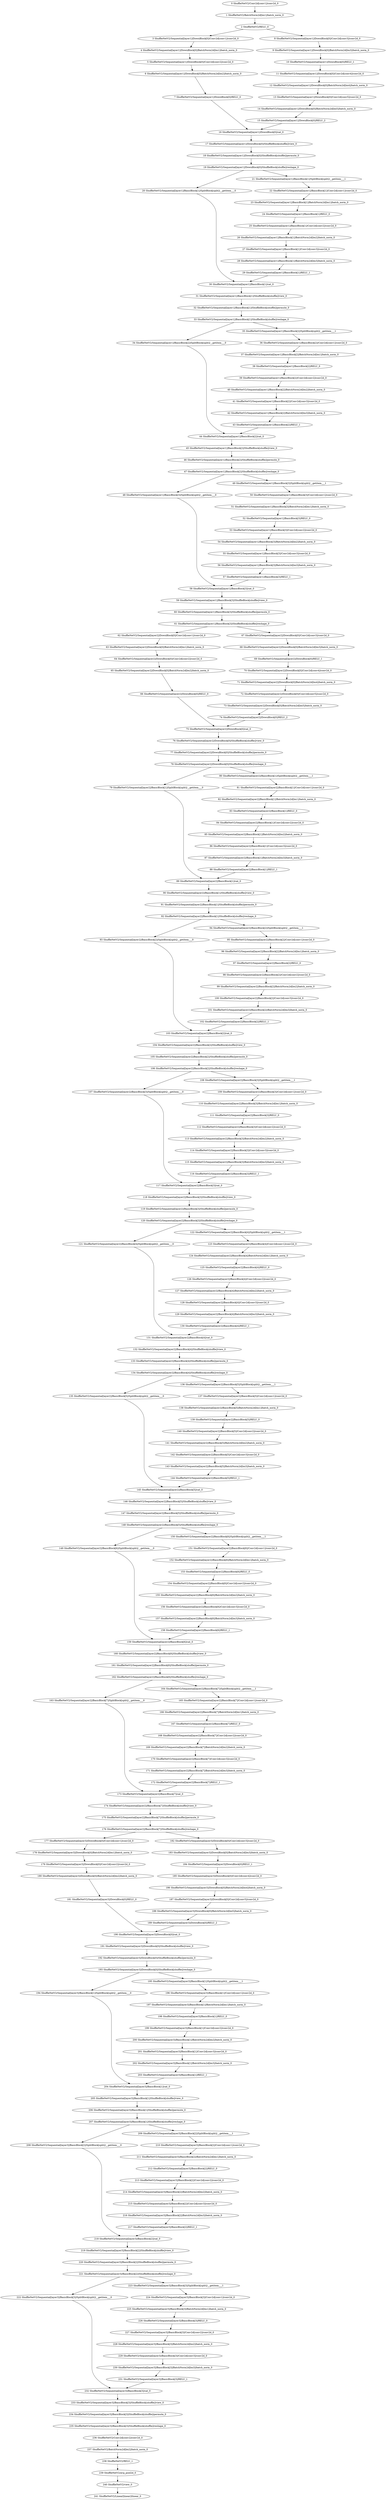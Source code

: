 strict digraph  {
"0 ShuffleNetV2/Conv2d[conv1]/conv2d_0" [id=0, type=conv2d];
"1 ShuffleNetV2/BatchNorm2d[bn1]/batch_norm_0" [id=1, type=batch_norm];
"2 ShuffleNetV2/RELU_0" [id=2, type=RELU];
"3 ShuffleNetV2/Sequential[layer1]/DownBlock[0]/Conv2d[conv1]/conv2d_0" [id=3, type=conv2d];
"4 ShuffleNetV2/Sequential[layer1]/DownBlock[0]/BatchNorm2d[bn1]/batch_norm_0" [id=4, type=batch_norm];
"5 ShuffleNetV2/Sequential[layer1]/DownBlock[0]/Conv2d[conv2]/conv2d_0" [id=5, type=conv2d];
"6 ShuffleNetV2/Sequential[layer1]/DownBlock[0]/BatchNorm2d[bn2]/batch_norm_0" [id=6, type=batch_norm];
"7 ShuffleNetV2/Sequential[layer1]/DownBlock[0]/RELU_0" [id=7, type=RELU];
"8 ShuffleNetV2/Sequential[layer1]/DownBlock[0]/Conv2d[conv3]/conv2d_0" [id=8, type=conv2d];
"9 ShuffleNetV2/Sequential[layer1]/DownBlock[0]/BatchNorm2d[bn3]/batch_norm_0" [id=9, type=batch_norm];
"10 ShuffleNetV2/Sequential[layer1]/DownBlock[0]/RELU_1" [id=10, type=RELU];
"11 ShuffleNetV2/Sequential[layer1]/DownBlock[0]/Conv2d[conv4]/conv2d_0" [id=11, type=conv2d];
"12 ShuffleNetV2/Sequential[layer1]/DownBlock[0]/BatchNorm2d[bn4]/batch_norm_0" [id=12, type=batch_norm];
"13 ShuffleNetV2/Sequential[layer1]/DownBlock[0]/Conv2d[conv5]/conv2d_0" [id=13, type=conv2d];
"14 ShuffleNetV2/Sequential[layer1]/DownBlock[0]/BatchNorm2d[bn5]/batch_norm_0" [id=14, type=batch_norm];
"15 ShuffleNetV2/Sequential[layer1]/DownBlock[0]/RELU_2" [id=15, type=RELU];
"16 ShuffleNetV2/Sequential[layer1]/DownBlock[0]/cat_0" [id=16, type=cat];
"17 ShuffleNetV2/Sequential[layer1]/DownBlock[0]/ShuffleBlock[shuffle]/view_0" [id=17, type=view];
"18 ShuffleNetV2/Sequential[layer1]/DownBlock[0]/ShuffleBlock[shuffle]/permute_0" [id=18, type=permute];
"19 ShuffleNetV2/Sequential[layer1]/DownBlock[0]/ShuffleBlock[shuffle]/reshape_0" [id=19, type=reshape];
"20 ShuffleNetV2/Sequential[layer1]/BasicBlock[1]/SplitBlock[split]/__getitem___0" [id=20, type=__getitem__];
"21 ShuffleNetV2/Sequential[layer1]/BasicBlock[1]/SplitBlock[split]/__getitem___1" [id=21, type=__getitem__];
"22 ShuffleNetV2/Sequential[layer1]/BasicBlock[1]/Conv2d[conv1]/conv2d_0" [id=22, type=conv2d];
"23 ShuffleNetV2/Sequential[layer1]/BasicBlock[1]/BatchNorm2d[bn1]/batch_norm_0" [id=23, type=batch_norm];
"24 ShuffleNetV2/Sequential[layer1]/BasicBlock[1]/RELU_0" [id=24, type=RELU];
"25 ShuffleNetV2/Sequential[layer1]/BasicBlock[1]/Conv2d[conv2]/conv2d_0" [id=25, type=conv2d];
"26 ShuffleNetV2/Sequential[layer1]/BasicBlock[1]/BatchNorm2d[bn2]/batch_norm_0" [id=26, type=batch_norm];
"27 ShuffleNetV2/Sequential[layer1]/BasicBlock[1]/Conv2d[conv3]/conv2d_0" [id=27, type=conv2d];
"28 ShuffleNetV2/Sequential[layer1]/BasicBlock[1]/BatchNorm2d[bn3]/batch_norm_0" [id=28, type=batch_norm];
"29 ShuffleNetV2/Sequential[layer1]/BasicBlock[1]/RELU_1" [id=29, type=RELU];
"30 ShuffleNetV2/Sequential[layer1]/BasicBlock[1]/cat_0" [id=30, type=cat];
"31 ShuffleNetV2/Sequential[layer1]/BasicBlock[1]/ShuffleBlock[shuffle]/view_0" [id=31, type=view];
"32 ShuffleNetV2/Sequential[layer1]/BasicBlock[1]/ShuffleBlock[shuffle]/permute_0" [id=32, type=permute];
"33 ShuffleNetV2/Sequential[layer1]/BasicBlock[1]/ShuffleBlock[shuffle]/reshape_0" [id=33, type=reshape];
"34 ShuffleNetV2/Sequential[layer1]/BasicBlock[2]/SplitBlock[split]/__getitem___0" [id=34, type=__getitem__];
"35 ShuffleNetV2/Sequential[layer1]/BasicBlock[2]/SplitBlock[split]/__getitem___1" [id=35, type=__getitem__];
"36 ShuffleNetV2/Sequential[layer1]/BasicBlock[2]/Conv2d[conv1]/conv2d_0" [id=36, type=conv2d];
"37 ShuffleNetV2/Sequential[layer1]/BasicBlock[2]/BatchNorm2d[bn1]/batch_norm_0" [id=37, type=batch_norm];
"38 ShuffleNetV2/Sequential[layer1]/BasicBlock[2]/RELU_0" [id=38, type=RELU];
"39 ShuffleNetV2/Sequential[layer1]/BasicBlock[2]/Conv2d[conv2]/conv2d_0" [id=39, type=conv2d];
"40 ShuffleNetV2/Sequential[layer1]/BasicBlock[2]/BatchNorm2d[bn2]/batch_norm_0" [id=40, type=batch_norm];
"41 ShuffleNetV2/Sequential[layer1]/BasicBlock[2]/Conv2d[conv3]/conv2d_0" [id=41, type=conv2d];
"42 ShuffleNetV2/Sequential[layer1]/BasicBlock[2]/BatchNorm2d[bn3]/batch_norm_0" [id=42, type=batch_norm];
"43 ShuffleNetV2/Sequential[layer1]/BasicBlock[2]/RELU_1" [id=43, type=RELU];
"44 ShuffleNetV2/Sequential[layer1]/BasicBlock[2]/cat_0" [id=44, type=cat];
"45 ShuffleNetV2/Sequential[layer1]/BasicBlock[2]/ShuffleBlock[shuffle]/view_0" [id=45, type=view];
"46 ShuffleNetV2/Sequential[layer1]/BasicBlock[2]/ShuffleBlock[shuffle]/permute_0" [id=46, type=permute];
"47 ShuffleNetV2/Sequential[layer1]/BasicBlock[2]/ShuffleBlock[shuffle]/reshape_0" [id=47, type=reshape];
"48 ShuffleNetV2/Sequential[layer1]/BasicBlock[3]/SplitBlock[split]/__getitem___0" [id=48, type=__getitem__];
"49 ShuffleNetV2/Sequential[layer1]/BasicBlock[3]/SplitBlock[split]/__getitem___1" [id=49, type=__getitem__];
"50 ShuffleNetV2/Sequential[layer1]/BasicBlock[3]/Conv2d[conv1]/conv2d_0" [id=50, type=conv2d];
"51 ShuffleNetV2/Sequential[layer1]/BasicBlock[3]/BatchNorm2d[bn1]/batch_norm_0" [id=51, type=batch_norm];
"52 ShuffleNetV2/Sequential[layer1]/BasicBlock[3]/RELU_0" [id=52, type=RELU];
"53 ShuffleNetV2/Sequential[layer1]/BasicBlock[3]/Conv2d[conv2]/conv2d_0" [id=53, type=conv2d];
"54 ShuffleNetV2/Sequential[layer1]/BasicBlock[3]/BatchNorm2d[bn2]/batch_norm_0" [id=54, type=batch_norm];
"55 ShuffleNetV2/Sequential[layer1]/BasicBlock[3]/Conv2d[conv3]/conv2d_0" [id=55, type=conv2d];
"56 ShuffleNetV2/Sequential[layer1]/BasicBlock[3]/BatchNorm2d[bn3]/batch_norm_0" [id=56, type=batch_norm];
"57 ShuffleNetV2/Sequential[layer1]/BasicBlock[3]/RELU_1" [id=57, type=RELU];
"58 ShuffleNetV2/Sequential[layer1]/BasicBlock[3]/cat_0" [id=58, type=cat];
"59 ShuffleNetV2/Sequential[layer1]/BasicBlock[3]/ShuffleBlock[shuffle]/view_0" [id=59, type=view];
"60 ShuffleNetV2/Sequential[layer1]/BasicBlock[3]/ShuffleBlock[shuffle]/permute_0" [id=60, type=permute];
"61 ShuffleNetV2/Sequential[layer1]/BasicBlock[3]/ShuffleBlock[shuffle]/reshape_0" [id=61, type=reshape];
"62 ShuffleNetV2/Sequential[layer2]/DownBlock[0]/Conv2d[conv1]/conv2d_0" [id=62, type=conv2d];
"63 ShuffleNetV2/Sequential[layer2]/DownBlock[0]/BatchNorm2d[bn1]/batch_norm_0" [id=63, type=batch_norm];
"64 ShuffleNetV2/Sequential[layer2]/DownBlock[0]/Conv2d[conv2]/conv2d_0" [id=64, type=conv2d];
"65 ShuffleNetV2/Sequential[layer2]/DownBlock[0]/BatchNorm2d[bn2]/batch_norm_0" [id=65, type=batch_norm];
"66 ShuffleNetV2/Sequential[layer2]/DownBlock[0]/RELU_0" [id=66, type=RELU];
"67 ShuffleNetV2/Sequential[layer2]/DownBlock[0]/Conv2d[conv3]/conv2d_0" [id=67, type=conv2d];
"68 ShuffleNetV2/Sequential[layer2]/DownBlock[0]/BatchNorm2d[bn3]/batch_norm_0" [id=68, type=batch_norm];
"69 ShuffleNetV2/Sequential[layer2]/DownBlock[0]/RELU_1" [id=69, type=RELU];
"70 ShuffleNetV2/Sequential[layer2]/DownBlock[0]/Conv2d[conv4]/conv2d_0" [id=70, type=conv2d];
"71 ShuffleNetV2/Sequential[layer2]/DownBlock[0]/BatchNorm2d[bn4]/batch_norm_0" [id=71, type=batch_norm];
"72 ShuffleNetV2/Sequential[layer2]/DownBlock[0]/Conv2d[conv5]/conv2d_0" [id=72, type=conv2d];
"73 ShuffleNetV2/Sequential[layer2]/DownBlock[0]/BatchNorm2d[bn5]/batch_norm_0" [id=73, type=batch_norm];
"74 ShuffleNetV2/Sequential[layer2]/DownBlock[0]/RELU_2" [id=74, type=RELU];
"75 ShuffleNetV2/Sequential[layer2]/DownBlock[0]/cat_0" [id=75, type=cat];
"76 ShuffleNetV2/Sequential[layer2]/DownBlock[0]/ShuffleBlock[shuffle]/view_0" [id=76, type=view];
"77 ShuffleNetV2/Sequential[layer2]/DownBlock[0]/ShuffleBlock[shuffle]/permute_0" [id=77, type=permute];
"78 ShuffleNetV2/Sequential[layer2]/DownBlock[0]/ShuffleBlock[shuffle]/reshape_0" [id=78, type=reshape];
"79 ShuffleNetV2/Sequential[layer2]/BasicBlock[1]/SplitBlock[split]/__getitem___0" [id=79, type=__getitem__];
"80 ShuffleNetV2/Sequential[layer2]/BasicBlock[1]/SplitBlock[split]/__getitem___1" [id=80, type=__getitem__];
"81 ShuffleNetV2/Sequential[layer2]/BasicBlock[1]/Conv2d[conv1]/conv2d_0" [id=81, type=conv2d];
"82 ShuffleNetV2/Sequential[layer2]/BasicBlock[1]/BatchNorm2d[bn1]/batch_norm_0" [id=82, type=batch_norm];
"83 ShuffleNetV2/Sequential[layer2]/BasicBlock[1]/RELU_0" [id=83, type=RELU];
"84 ShuffleNetV2/Sequential[layer2]/BasicBlock[1]/Conv2d[conv2]/conv2d_0" [id=84, type=conv2d];
"85 ShuffleNetV2/Sequential[layer2]/BasicBlock[1]/BatchNorm2d[bn2]/batch_norm_0" [id=85, type=batch_norm];
"86 ShuffleNetV2/Sequential[layer2]/BasicBlock[1]/Conv2d[conv3]/conv2d_0" [id=86, type=conv2d];
"87 ShuffleNetV2/Sequential[layer2]/BasicBlock[1]/BatchNorm2d[bn3]/batch_norm_0" [id=87, type=batch_norm];
"88 ShuffleNetV2/Sequential[layer2]/BasicBlock[1]/RELU_1" [id=88, type=RELU];
"89 ShuffleNetV2/Sequential[layer2]/BasicBlock[1]/cat_0" [id=89, type=cat];
"90 ShuffleNetV2/Sequential[layer2]/BasicBlock[1]/ShuffleBlock[shuffle]/view_0" [id=90, type=view];
"91 ShuffleNetV2/Sequential[layer2]/BasicBlock[1]/ShuffleBlock[shuffle]/permute_0" [id=91, type=permute];
"92 ShuffleNetV2/Sequential[layer2]/BasicBlock[1]/ShuffleBlock[shuffle]/reshape_0" [id=92, type=reshape];
"93 ShuffleNetV2/Sequential[layer2]/BasicBlock[2]/SplitBlock[split]/__getitem___0" [id=93, type=__getitem__];
"94 ShuffleNetV2/Sequential[layer2]/BasicBlock[2]/SplitBlock[split]/__getitem___1" [id=94, type=__getitem__];
"95 ShuffleNetV2/Sequential[layer2]/BasicBlock[2]/Conv2d[conv1]/conv2d_0" [id=95, type=conv2d];
"96 ShuffleNetV2/Sequential[layer2]/BasicBlock[2]/BatchNorm2d[bn1]/batch_norm_0" [id=96, type=batch_norm];
"97 ShuffleNetV2/Sequential[layer2]/BasicBlock[2]/RELU_0" [id=97, type=RELU];
"98 ShuffleNetV2/Sequential[layer2]/BasicBlock[2]/Conv2d[conv2]/conv2d_0" [id=98, type=conv2d];
"99 ShuffleNetV2/Sequential[layer2]/BasicBlock[2]/BatchNorm2d[bn2]/batch_norm_0" [id=99, type=batch_norm];
"100 ShuffleNetV2/Sequential[layer2]/BasicBlock[2]/Conv2d[conv3]/conv2d_0" [id=100, type=conv2d];
"101 ShuffleNetV2/Sequential[layer2]/BasicBlock[2]/BatchNorm2d[bn3]/batch_norm_0" [id=101, type=batch_norm];
"102 ShuffleNetV2/Sequential[layer2]/BasicBlock[2]/RELU_1" [id=102, type=RELU];
"103 ShuffleNetV2/Sequential[layer2]/BasicBlock[2]/cat_0" [id=103, type=cat];
"104 ShuffleNetV2/Sequential[layer2]/BasicBlock[2]/ShuffleBlock[shuffle]/view_0" [id=104, type=view];
"105 ShuffleNetV2/Sequential[layer2]/BasicBlock[2]/ShuffleBlock[shuffle]/permute_0" [id=105, type=permute];
"106 ShuffleNetV2/Sequential[layer2]/BasicBlock[2]/ShuffleBlock[shuffle]/reshape_0" [id=106, type=reshape];
"107 ShuffleNetV2/Sequential[layer2]/BasicBlock[3]/SplitBlock[split]/__getitem___0" [id=107, type=__getitem__];
"108 ShuffleNetV2/Sequential[layer2]/BasicBlock[3]/SplitBlock[split]/__getitem___1" [id=108, type=__getitem__];
"109 ShuffleNetV2/Sequential[layer2]/BasicBlock[3]/Conv2d[conv1]/conv2d_0" [id=109, type=conv2d];
"110 ShuffleNetV2/Sequential[layer2]/BasicBlock[3]/BatchNorm2d[bn1]/batch_norm_0" [id=110, type=batch_norm];
"111 ShuffleNetV2/Sequential[layer2]/BasicBlock[3]/RELU_0" [id=111, type=RELU];
"112 ShuffleNetV2/Sequential[layer2]/BasicBlock[3]/Conv2d[conv2]/conv2d_0" [id=112, type=conv2d];
"113 ShuffleNetV2/Sequential[layer2]/BasicBlock[3]/BatchNorm2d[bn2]/batch_norm_0" [id=113, type=batch_norm];
"114 ShuffleNetV2/Sequential[layer2]/BasicBlock[3]/Conv2d[conv3]/conv2d_0" [id=114, type=conv2d];
"115 ShuffleNetV2/Sequential[layer2]/BasicBlock[3]/BatchNorm2d[bn3]/batch_norm_0" [id=115, type=batch_norm];
"116 ShuffleNetV2/Sequential[layer2]/BasicBlock[3]/RELU_1" [id=116, type=RELU];
"117 ShuffleNetV2/Sequential[layer2]/BasicBlock[3]/cat_0" [id=117, type=cat];
"118 ShuffleNetV2/Sequential[layer2]/BasicBlock[3]/ShuffleBlock[shuffle]/view_0" [id=118, type=view];
"119 ShuffleNetV2/Sequential[layer2]/BasicBlock[3]/ShuffleBlock[shuffle]/permute_0" [id=119, type=permute];
"120 ShuffleNetV2/Sequential[layer2]/BasicBlock[3]/ShuffleBlock[shuffle]/reshape_0" [id=120, type=reshape];
"121 ShuffleNetV2/Sequential[layer2]/BasicBlock[4]/SplitBlock[split]/__getitem___0" [id=121, type=__getitem__];
"122 ShuffleNetV2/Sequential[layer2]/BasicBlock[4]/SplitBlock[split]/__getitem___1" [id=122, type=__getitem__];
"123 ShuffleNetV2/Sequential[layer2]/BasicBlock[4]/Conv2d[conv1]/conv2d_0" [id=123, type=conv2d];
"124 ShuffleNetV2/Sequential[layer2]/BasicBlock[4]/BatchNorm2d[bn1]/batch_norm_0" [id=124, type=batch_norm];
"125 ShuffleNetV2/Sequential[layer2]/BasicBlock[4]/RELU_0" [id=125, type=RELU];
"126 ShuffleNetV2/Sequential[layer2]/BasicBlock[4]/Conv2d[conv2]/conv2d_0" [id=126, type=conv2d];
"127 ShuffleNetV2/Sequential[layer2]/BasicBlock[4]/BatchNorm2d[bn2]/batch_norm_0" [id=127, type=batch_norm];
"128 ShuffleNetV2/Sequential[layer2]/BasicBlock[4]/Conv2d[conv3]/conv2d_0" [id=128, type=conv2d];
"129 ShuffleNetV2/Sequential[layer2]/BasicBlock[4]/BatchNorm2d[bn3]/batch_norm_0" [id=129, type=batch_norm];
"130 ShuffleNetV2/Sequential[layer2]/BasicBlock[4]/RELU_1" [id=130, type=RELU];
"131 ShuffleNetV2/Sequential[layer2]/BasicBlock[4]/cat_0" [id=131, type=cat];
"132 ShuffleNetV2/Sequential[layer2]/BasicBlock[4]/ShuffleBlock[shuffle]/view_0" [id=132, type=view];
"133 ShuffleNetV2/Sequential[layer2]/BasicBlock[4]/ShuffleBlock[shuffle]/permute_0" [id=133, type=permute];
"134 ShuffleNetV2/Sequential[layer2]/BasicBlock[4]/ShuffleBlock[shuffle]/reshape_0" [id=134, type=reshape];
"135 ShuffleNetV2/Sequential[layer2]/BasicBlock[5]/SplitBlock[split]/__getitem___0" [id=135, type=__getitem__];
"136 ShuffleNetV2/Sequential[layer2]/BasicBlock[5]/SplitBlock[split]/__getitem___1" [id=136, type=__getitem__];
"137 ShuffleNetV2/Sequential[layer2]/BasicBlock[5]/Conv2d[conv1]/conv2d_0" [id=137, type=conv2d];
"138 ShuffleNetV2/Sequential[layer2]/BasicBlock[5]/BatchNorm2d[bn1]/batch_norm_0" [id=138, type=batch_norm];
"139 ShuffleNetV2/Sequential[layer2]/BasicBlock[5]/RELU_0" [id=139, type=RELU];
"140 ShuffleNetV2/Sequential[layer2]/BasicBlock[5]/Conv2d[conv2]/conv2d_0" [id=140, type=conv2d];
"141 ShuffleNetV2/Sequential[layer2]/BasicBlock[5]/BatchNorm2d[bn2]/batch_norm_0" [id=141, type=batch_norm];
"142 ShuffleNetV2/Sequential[layer2]/BasicBlock[5]/Conv2d[conv3]/conv2d_0" [id=142, type=conv2d];
"143 ShuffleNetV2/Sequential[layer2]/BasicBlock[5]/BatchNorm2d[bn3]/batch_norm_0" [id=143, type=batch_norm];
"144 ShuffleNetV2/Sequential[layer2]/BasicBlock[5]/RELU_1" [id=144, type=RELU];
"145 ShuffleNetV2/Sequential[layer2]/BasicBlock[5]/cat_0" [id=145, type=cat];
"146 ShuffleNetV2/Sequential[layer2]/BasicBlock[5]/ShuffleBlock[shuffle]/view_0" [id=146, type=view];
"147 ShuffleNetV2/Sequential[layer2]/BasicBlock[5]/ShuffleBlock[shuffle]/permute_0" [id=147, type=permute];
"148 ShuffleNetV2/Sequential[layer2]/BasicBlock[5]/ShuffleBlock[shuffle]/reshape_0" [id=148, type=reshape];
"149 ShuffleNetV2/Sequential[layer2]/BasicBlock[6]/SplitBlock[split]/__getitem___0" [id=149, type=__getitem__];
"150 ShuffleNetV2/Sequential[layer2]/BasicBlock[6]/SplitBlock[split]/__getitem___1" [id=150, type=__getitem__];
"151 ShuffleNetV2/Sequential[layer2]/BasicBlock[6]/Conv2d[conv1]/conv2d_0" [id=151, type=conv2d];
"152 ShuffleNetV2/Sequential[layer2]/BasicBlock[6]/BatchNorm2d[bn1]/batch_norm_0" [id=152, type=batch_norm];
"153 ShuffleNetV2/Sequential[layer2]/BasicBlock[6]/RELU_0" [id=153, type=RELU];
"154 ShuffleNetV2/Sequential[layer2]/BasicBlock[6]/Conv2d[conv2]/conv2d_0" [id=154, type=conv2d];
"155 ShuffleNetV2/Sequential[layer2]/BasicBlock[6]/BatchNorm2d[bn2]/batch_norm_0" [id=155, type=batch_norm];
"156 ShuffleNetV2/Sequential[layer2]/BasicBlock[6]/Conv2d[conv3]/conv2d_0" [id=156, type=conv2d];
"157 ShuffleNetV2/Sequential[layer2]/BasicBlock[6]/BatchNorm2d[bn3]/batch_norm_0" [id=157, type=batch_norm];
"158 ShuffleNetV2/Sequential[layer2]/BasicBlock[6]/RELU_1" [id=158, type=RELU];
"159 ShuffleNetV2/Sequential[layer2]/BasicBlock[6]/cat_0" [id=159, type=cat];
"160 ShuffleNetV2/Sequential[layer2]/BasicBlock[6]/ShuffleBlock[shuffle]/view_0" [id=160, type=view];
"161 ShuffleNetV2/Sequential[layer2]/BasicBlock[6]/ShuffleBlock[shuffle]/permute_0" [id=161, type=permute];
"162 ShuffleNetV2/Sequential[layer2]/BasicBlock[6]/ShuffleBlock[shuffle]/reshape_0" [id=162, type=reshape];
"163 ShuffleNetV2/Sequential[layer2]/BasicBlock[7]/SplitBlock[split]/__getitem___0" [id=163, type=__getitem__];
"164 ShuffleNetV2/Sequential[layer2]/BasicBlock[7]/SplitBlock[split]/__getitem___1" [id=164, type=__getitem__];
"165 ShuffleNetV2/Sequential[layer2]/BasicBlock[7]/Conv2d[conv1]/conv2d_0" [id=165, type=conv2d];
"166 ShuffleNetV2/Sequential[layer2]/BasicBlock[7]/BatchNorm2d[bn1]/batch_norm_0" [id=166, type=batch_norm];
"167 ShuffleNetV2/Sequential[layer2]/BasicBlock[7]/RELU_0" [id=167, type=RELU];
"168 ShuffleNetV2/Sequential[layer2]/BasicBlock[7]/Conv2d[conv2]/conv2d_0" [id=168, type=conv2d];
"169 ShuffleNetV2/Sequential[layer2]/BasicBlock[7]/BatchNorm2d[bn2]/batch_norm_0" [id=169, type=batch_norm];
"170 ShuffleNetV2/Sequential[layer2]/BasicBlock[7]/Conv2d[conv3]/conv2d_0" [id=170, type=conv2d];
"171 ShuffleNetV2/Sequential[layer2]/BasicBlock[7]/BatchNorm2d[bn3]/batch_norm_0" [id=171, type=batch_norm];
"172 ShuffleNetV2/Sequential[layer2]/BasicBlock[7]/RELU_1" [id=172, type=RELU];
"173 ShuffleNetV2/Sequential[layer2]/BasicBlock[7]/cat_0" [id=173, type=cat];
"174 ShuffleNetV2/Sequential[layer2]/BasicBlock[7]/ShuffleBlock[shuffle]/view_0" [id=174, type=view];
"175 ShuffleNetV2/Sequential[layer2]/BasicBlock[7]/ShuffleBlock[shuffle]/permute_0" [id=175, type=permute];
"176 ShuffleNetV2/Sequential[layer2]/BasicBlock[7]/ShuffleBlock[shuffle]/reshape_0" [id=176, type=reshape];
"177 ShuffleNetV2/Sequential[layer3]/DownBlock[0]/Conv2d[conv1]/conv2d_0" [id=177, type=conv2d];
"178 ShuffleNetV2/Sequential[layer3]/DownBlock[0]/BatchNorm2d[bn1]/batch_norm_0" [id=178, type=batch_norm];
"179 ShuffleNetV2/Sequential[layer3]/DownBlock[0]/Conv2d[conv2]/conv2d_0" [id=179, type=conv2d];
"180 ShuffleNetV2/Sequential[layer3]/DownBlock[0]/BatchNorm2d[bn2]/batch_norm_0" [id=180, type=batch_norm];
"181 ShuffleNetV2/Sequential[layer3]/DownBlock[0]/RELU_0" [id=181, type=RELU];
"182 ShuffleNetV2/Sequential[layer3]/DownBlock[0]/Conv2d[conv3]/conv2d_0" [id=182, type=conv2d];
"183 ShuffleNetV2/Sequential[layer3]/DownBlock[0]/BatchNorm2d[bn3]/batch_norm_0" [id=183, type=batch_norm];
"184 ShuffleNetV2/Sequential[layer3]/DownBlock[0]/RELU_1" [id=184, type=RELU];
"185 ShuffleNetV2/Sequential[layer3]/DownBlock[0]/Conv2d[conv4]/conv2d_0" [id=185, type=conv2d];
"186 ShuffleNetV2/Sequential[layer3]/DownBlock[0]/BatchNorm2d[bn4]/batch_norm_0" [id=186, type=batch_norm];
"187 ShuffleNetV2/Sequential[layer3]/DownBlock[0]/Conv2d[conv5]/conv2d_0" [id=187, type=conv2d];
"188 ShuffleNetV2/Sequential[layer3]/DownBlock[0]/BatchNorm2d[bn5]/batch_norm_0" [id=188, type=batch_norm];
"189 ShuffleNetV2/Sequential[layer3]/DownBlock[0]/RELU_2" [id=189, type=RELU];
"190 ShuffleNetV2/Sequential[layer3]/DownBlock[0]/cat_0" [id=190, type=cat];
"191 ShuffleNetV2/Sequential[layer3]/DownBlock[0]/ShuffleBlock[shuffle]/view_0" [id=191, type=view];
"192 ShuffleNetV2/Sequential[layer3]/DownBlock[0]/ShuffleBlock[shuffle]/permute_0" [id=192, type=permute];
"193 ShuffleNetV2/Sequential[layer3]/DownBlock[0]/ShuffleBlock[shuffle]/reshape_0" [id=193, type=reshape];
"194 ShuffleNetV2/Sequential[layer3]/BasicBlock[1]/SplitBlock[split]/__getitem___0" [id=194, type=__getitem__];
"195 ShuffleNetV2/Sequential[layer3]/BasicBlock[1]/SplitBlock[split]/__getitem___1" [id=195, type=__getitem__];
"196 ShuffleNetV2/Sequential[layer3]/BasicBlock[1]/Conv2d[conv1]/conv2d_0" [id=196, type=conv2d];
"197 ShuffleNetV2/Sequential[layer3]/BasicBlock[1]/BatchNorm2d[bn1]/batch_norm_0" [id=197, type=batch_norm];
"198 ShuffleNetV2/Sequential[layer3]/BasicBlock[1]/RELU_0" [id=198, type=RELU];
"199 ShuffleNetV2/Sequential[layer3]/BasicBlock[1]/Conv2d[conv2]/conv2d_0" [id=199, type=conv2d];
"200 ShuffleNetV2/Sequential[layer3]/BasicBlock[1]/BatchNorm2d[bn2]/batch_norm_0" [id=200, type=batch_norm];
"201 ShuffleNetV2/Sequential[layer3]/BasicBlock[1]/Conv2d[conv3]/conv2d_0" [id=201, type=conv2d];
"202 ShuffleNetV2/Sequential[layer3]/BasicBlock[1]/BatchNorm2d[bn3]/batch_norm_0" [id=202, type=batch_norm];
"203 ShuffleNetV2/Sequential[layer3]/BasicBlock[1]/RELU_1" [id=203, type=RELU];
"204 ShuffleNetV2/Sequential[layer3]/BasicBlock[1]/cat_0" [id=204, type=cat];
"205 ShuffleNetV2/Sequential[layer3]/BasicBlock[1]/ShuffleBlock[shuffle]/view_0" [id=205, type=view];
"206 ShuffleNetV2/Sequential[layer3]/BasicBlock[1]/ShuffleBlock[shuffle]/permute_0" [id=206, type=permute];
"207 ShuffleNetV2/Sequential[layer3]/BasicBlock[1]/ShuffleBlock[shuffle]/reshape_0" [id=207, type=reshape];
"208 ShuffleNetV2/Sequential[layer3]/BasicBlock[2]/SplitBlock[split]/__getitem___0" [id=208, type=__getitem__];
"209 ShuffleNetV2/Sequential[layer3]/BasicBlock[2]/SplitBlock[split]/__getitem___1" [id=209, type=__getitem__];
"210 ShuffleNetV2/Sequential[layer3]/BasicBlock[2]/Conv2d[conv1]/conv2d_0" [id=210, type=conv2d];
"211 ShuffleNetV2/Sequential[layer3]/BasicBlock[2]/BatchNorm2d[bn1]/batch_norm_0" [id=211, type=batch_norm];
"212 ShuffleNetV2/Sequential[layer3]/BasicBlock[2]/RELU_0" [id=212, type=RELU];
"213 ShuffleNetV2/Sequential[layer3]/BasicBlock[2]/Conv2d[conv2]/conv2d_0" [id=213, type=conv2d];
"214 ShuffleNetV2/Sequential[layer3]/BasicBlock[2]/BatchNorm2d[bn2]/batch_norm_0" [id=214, type=batch_norm];
"215 ShuffleNetV2/Sequential[layer3]/BasicBlock[2]/Conv2d[conv3]/conv2d_0" [id=215, type=conv2d];
"216 ShuffleNetV2/Sequential[layer3]/BasicBlock[2]/BatchNorm2d[bn3]/batch_norm_0" [id=216, type=batch_norm];
"217 ShuffleNetV2/Sequential[layer3]/BasicBlock[2]/RELU_1" [id=217, type=RELU];
"218 ShuffleNetV2/Sequential[layer3]/BasicBlock[2]/cat_0" [id=218, type=cat];
"219 ShuffleNetV2/Sequential[layer3]/BasicBlock[2]/ShuffleBlock[shuffle]/view_0" [id=219, type=view];
"220 ShuffleNetV2/Sequential[layer3]/BasicBlock[2]/ShuffleBlock[shuffle]/permute_0" [id=220, type=permute];
"221 ShuffleNetV2/Sequential[layer3]/BasicBlock[2]/ShuffleBlock[shuffle]/reshape_0" [id=221, type=reshape];
"222 ShuffleNetV2/Sequential[layer3]/BasicBlock[3]/SplitBlock[split]/__getitem___0" [id=222, type=__getitem__];
"223 ShuffleNetV2/Sequential[layer3]/BasicBlock[3]/SplitBlock[split]/__getitem___1" [id=223, type=__getitem__];
"224 ShuffleNetV2/Sequential[layer3]/BasicBlock[3]/Conv2d[conv1]/conv2d_0" [id=224, type=conv2d];
"225 ShuffleNetV2/Sequential[layer3]/BasicBlock[3]/BatchNorm2d[bn1]/batch_norm_0" [id=225, type=batch_norm];
"226 ShuffleNetV2/Sequential[layer3]/BasicBlock[3]/RELU_0" [id=226, type=RELU];
"227 ShuffleNetV2/Sequential[layer3]/BasicBlock[3]/Conv2d[conv2]/conv2d_0" [id=227, type=conv2d];
"228 ShuffleNetV2/Sequential[layer3]/BasicBlock[3]/BatchNorm2d[bn2]/batch_norm_0" [id=228, type=batch_norm];
"229 ShuffleNetV2/Sequential[layer3]/BasicBlock[3]/Conv2d[conv3]/conv2d_0" [id=229, type=conv2d];
"230 ShuffleNetV2/Sequential[layer3]/BasicBlock[3]/BatchNorm2d[bn3]/batch_norm_0" [id=230, type=batch_norm];
"231 ShuffleNetV2/Sequential[layer3]/BasicBlock[3]/RELU_1" [id=231, type=RELU];
"232 ShuffleNetV2/Sequential[layer3]/BasicBlock[3]/cat_0" [id=232, type=cat];
"233 ShuffleNetV2/Sequential[layer3]/BasicBlock[3]/ShuffleBlock[shuffle]/view_0" [id=233, type=view];
"234 ShuffleNetV2/Sequential[layer3]/BasicBlock[3]/ShuffleBlock[shuffle]/permute_0" [id=234, type=permute];
"235 ShuffleNetV2/Sequential[layer3]/BasicBlock[3]/ShuffleBlock[shuffle]/reshape_0" [id=235, type=reshape];
"236 ShuffleNetV2/Conv2d[conv2]/conv2d_0" [id=236, type=conv2d];
"237 ShuffleNetV2/BatchNorm2d[bn2]/batch_norm_0" [id=237, type=batch_norm];
"238 ShuffleNetV2/RELU_1" [id=238, type=RELU];
"239 ShuffleNetV2/avg_pool2d_0" [id=239, type=avg_pool2d];
"240 ShuffleNetV2/view_0" [id=240, type=view];
"241 ShuffleNetV2/Linear[linear]/linear_0" [id=241, type=linear];
"0 ShuffleNetV2/Conv2d[conv1]/conv2d_0" -> "1 ShuffleNetV2/BatchNorm2d[bn1]/batch_norm_0";
"1 ShuffleNetV2/BatchNorm2d[bn1]/batch_norm_0" -> "2 ShuffleNetV2/RELU_0";
"2 ShuffleNetV2/RELU_0" -> "3 ShuffleNetV2/Sequential[layer1]/DownBlock[0]/Conv2d[conv1]/conv2d_0";
"2 ShuffleNetV2/RELU_0" -> "8 ShuffleNetV2/Sequential[layer1]/DownBlock[0]/Conv2d[conv3]/conv2d_0";
"3 ShuffleNetV2/Sequential[layer1]/DownBlock[0]/Conv2d[conv1]/conv2d_0" -> "4 ShuffleNetV2/Sequential[layer1]/DownBlock[0]/BatchNorm2d[bn1]/batch_norm_0";
"4 ShuffleNetV2/Sequential[layer1]/DownBlock[0]/BatchNorm2d[bn1]/batch_norm_0" -> "5 ShuffleNetV2/Sequential[layer1]/DownBlock[0]/Conv2d[conv2]/conv2d_0";
"5 ShuffleNetV2/Sequential[layer1]/DownBlock[0]/Conv2d[conv2]/conv2d_0" -> "6 ShuffleNetV2/Sequential[layer1]/DownBlock[0]/BatchNorm2d[bn2]/batch_norm_0";
"6 ShuffleNetV2/Sequential[layer1]/DownBlock[0]/BatchNorm2d[bn2]/batch_norm_0" -> "7 ShuffleNetV2/Sequential[layer1]/DownBlock[0]/RELU_0";
"8 ShuffleNetV2/Sequential[layer1]/DownBlock[0]/Conv2d[conv3]/conv2d_0" -> "9 ShuffleNetV2/Sequential[layer1]/DownBlock[0]/BatchNorm2d[bn3]/batch_norm_0";
"7 ShuffleNetV2/Sequential[layer1]/DownBlock[0]/RELU_0" -> "16 ShuffleNetV2/Sequential[layer1]/DownBlock[0]/cat_0";
"9 ShuffleNetV2/Sequential[layer1]/DownBlock[0]/BatchNorm2d[bn3]/batch_norm_0" -> "10 ShuffleNetV2/Sequential[layer1]/DownBlock[0]/RELU_1";
"10 ShuffleNetV2/Sequential[layer1]/DownBlock[0]/RELU_1" -> "11 ShuffleNetV2/Sequential[layer1]/DownBlock[0]/Conv2d[conv4]/conv2d_0";
"11 ShuffleNetV2/Sequential[layer1]/DownBlock[0]/Conv2d[conv4]/conv2d_0" -> "12 ShuffleNetV2/Sequential[layer1]/DownBlock[0]/BatchNorm2d[bn4]/batch_norm_0";
"12 ShuffleNetV2/Sequential[layer1]/DownBlock[0]/BatchNorm2d[bn4]/batch_norm_0" -> "13 ShuffleNetV2/Sequential[layer1]/DownBlock[0]/Conv2d[conv5]/conv2d_0";
"13 ShuffleNetV2/Sequential[layer1]/DownBlock[0]/Conv2d[conv5]/conv2d_0" -> "14 ShuffleNetV2/Sequential[layer1]/DownBlock[0]/BatchNorm2d[bn5]/batch_norm_0";
"14 ShuffleNetV2/Sequential[layer1]/DownBlock[0]/BatchNorm2d[bn5]/batch_norm_0" -> "15 ShuffleNetV2/Sequential[layer1]/DownBlock[0]/RELU_2";
"15 ShuffleNetV2/Sequential[layer1]/DownBlock[0]/RELU_2" -> "16 ShuffleNetV2/Sequential[layer1]/DownBlock[0]/cat_0";
"16 ShuffleNetV2/Sequential[layer1]/DownBlock[0]/cat_0" -> "17 ShuffleNetV2/Sequential[layer1]/DownBlock[0]/ShuffleBlock[shuffle]/view_0";
"17 ShuffleNetV2/Sequential[layer1]/DownBlock[0]/ShuffleBlock[shuffle]/view_0" -> "18 ShuffleNetV2/Sequential[layer1]/DownBlock[0]/ShuffleBlock[shuffle]/permute_0";
"18 ShuffleNetV2/Sequential[layer1]/DownBlock[0]/ShuffleBlock[shuffle]/permute_0" -> "19 ShuffleNetV2/Sequential[layer1]/DownBlock[0]/ShuffleBlock[shuffle]/reshape_0";
"19 ShuffleNetV2/Sequential[layer1]/DownBlock[0]/ShuffleBlock[shuffle]/reshape_0" -> "20 ShuffleNetV2/Sequential[layer1]/BasicBlock[1]/SplitBlock[split]/__getitem___0";
"19 ShuffleNetV2/Sequential[layer1]/DownBlock[0]/ShuffleBlock[shuffle]/reshape_0" -> "21 ShuffleNetV2/Sequential[layer1]/BasicBlock[1]/SplitBlock[split]/__getitem___1";
"20 ShuffleNetV2/Sequential[layer1]/BasicBlock[1]/SplitBlock[split]/__getitem___0" -> "30 ShuffleNetV2/Sequential[layer1]/BasicBlock[1]/cat_0";
"21 ShuffleNetV2/Sequential[layer1]/BasicBlock[1]/SplitBlock[split]/__getitem___1" -> "22 ShuffleNetV2/Sequential[layer1]/BasicBlock[1]/Conv2d[conv1]/conv2d_0";
"22 ShuffleNetV2/Sequential[layer1]/BasicBlock[1]/Conv2d[conv1]/conv2d_0" -> "23 ShuffleNetV2/Sequential[layer1]/BasicBlock[1]/BatchNorm2d[bn1]/batch_norm_0";
"23 ShuffleNetV2/Sequential[layer1]/BasicBlock[1]/BatchNorm2d[bn1]/batch_norm_0" -> "24 ShuffleNetV2/Sequential[layer1]/BasicBlock[1]/RELU_0";
"24 ShuffleNetV2/Sequential[layer1]/BasicBlock[1]/RELU_0" -> "25 ShuffleNetV2/Sequential[layer1]/BasicBlock[1]/Conv2d[conv2]/conv2d_0";
"25 ShuffleNetV2/Sequential[layer1]/BasicBlock[1]/Conv2d[conv2]/conv2d_0" -> "26 ShuffleNetV2/Sequential[layer1]/BasicBlock[1]/BatchNorm2d[bn2]/batch_norm_0";
"26 ShuffleNetV2/Sequential[layer1]/BasicBlock[1]/BatchNorm2d[bn2]/batch_norm_0" -> "27 ShuffleNetV2/Sequential[layer1]/BasicBlock[1]/Conv2d[conv3]/conv2d_0";
"27 ShuffleNetV2/Sequential[layer1]/BasicBlock[1]/Conv2d[conv3]/conv2d_0" -> "28 ShuffleNetV2/Sequential[layer1]/BasicBlock[1]/BatchNorm2d[bn3]/batch_norm_0";
"28 ShuffleNetV2/Sequential[layer1]/BasicBlock[1]/BatchNorm2d[bn3]/batch_norm_0" -> "29 ShuffleNetV2/Sequential[layer1]/BasicBlock[1]/RELU_1";
"29 ShuffleNetV2/Sequential[layer1]/BasicBlock[1]/RELU_1" -> "30 ShuffleNetV2/Sequential[layer1]/BasicBlock[1]/cat_0";
"30 ShuffleNetV2/Sequential[layer1]/BasicBlock[1]/cat_0" -> "31 ShuffleNetV2/Sequential[layer1]/BasicBlock[1]/ShuffleBlock[shuffle]/view_0";
"31 ShuffleNetV2/Sequential[layer1]/BasicBlock[1]/ShuffleBlock[shuffle]/view_0" -> "32 ShuffleNetV2/Sequential[layer1]/BasicBlock[1]/ShuffleBlock[shuffle]/permute_0";
"32 ShuffleNetV2/Sequential[layer1]/BasicBlock[1]/ShuffleBlock[shuffle]/permute_0" -> "33 ShuffleNetV2/Sequential[layer1]/BasicBlock[1]/ShuffleBlock[shuffle]/reshape_0";
"33 ShuffleNetV2/Sequential[layer1]/BasicBlock[1]/ShuffleBlock[shuffle]/reshape_0" -> "34 ShuffleNetV2/Sequential[layer1]/BasicBlock[2]/SplitBlock[split]/__getitem___0";
"33 ShuffleNetV2/Sequential[layer1]/BasicBlock[1]/ShuffleBlock[shuffle]/reshape_0" -> "35 ShuffleNetV2/Sequential[layer1]/BasicBlock[2]/SplitBlock[split]/__getitem___1";
"34 ShuffleNetV2/Sequential[layer1]/BasicBlock[2]/SplitBlock[split]/__getitem___0" -> "44 ShuffleNetV2/Sequential[layer1]/BasicBlock[2]/cat_0";
"35 ShuffleNetV2/Sequential[layer1]/BasicBlock[2]/SplitBlock[split]/__getitem___1" -> "36 ShuffleNetV2/Sequential[layer1]/BasicBlock[2]/Conv2d[conv1]/conv2d_0";
"36 ShuffleNetV2/Sequential[layer1]/BasicBlock[2]/Conv2d[conv1]/conv2d_0" -> "37 ShuffleNetV2/Sequential[layer1]/BasicBlock[2]/BatchNorm2d[bn1]/batch_norm_0";
"37 ShuffleNetV2/Sequential[layer1]/BasicBlock[2]/BatchNorm2d[bn1]/batch_norm_0" -> "38 ShuffleNetV2/Sequential[layer1]/BasicBlock[2]/RELU_0";
"38 ShuffleNetV2/Sequential[layer1]/BasicBlock[2]/RELU_0" -> "39 ShuffleNetV2/Sequential[layer1]/BasicBlock[2]/Conv2d[conv2]/conv2d_0";
"39 ShuffleNetV2/Sequential[layer1]/BasicBlock[2]/Conv2d[conv2]/conv2d_0" -> "40 ShuffleNetV2/Sequential[layer1]/BasicBlock[2]/BatchNorm2d[bn2]/batch_norm_0";
"40 ShuffleNetV2/Sequential[layer1]/BasicBlock[2]/BatchNorm2d[bn2]/batch_norm_0" -> "41 ShuffleNetV2/Sequential[layer1]/BasicBlock[2]/Conv2d[conv3]/conv2d_0";
"41 ShuffleNetV2/Sequential[layer1]/BasicBlock[2]/Conv2d[conv3]/conv2d_0" -> "42 ShuffleNetV2/Sequential[layer1]/BasicBlock[2]/BatchNorm2d[bn3]/batch_norm_0";
"42 ShuffleNetV2/Sequential[layer1]/BasicBlock[2]/BatchNorm2d[bn3]/batch_norm_0" -> "43 ShuffleNetV2/Sequential[layer1]/BasicBlock[2]/RELU_1";
"43 ShuffleNetV2/Sequential[layer1]/BasicBlock[2]/RELU_1" -> "44 ShuffleNetV2/Sequential[layer1]/BasicBlock[2]/cat_0";
"44 ShuffleNetV2/Sequential[layer1]/BasicBlock[2]/cat_0" -> "45 ShuffleNetV2/Sequential[layer1]/BasicBlock[2]/ShuffleBlock[shuffle]/view_0";
"45 ShuffleNetV2/Sequential[layer1]/BasicBlock[2]/ShuffleBlock[shuffle]/view_0" -> "46 ShuffleNetV2/Sequential[layer1]/BasicBlock[2]/ShuffleBlock[shuffle]/permute_0";
"46 ShuffleNetV2/Sequential[layer1]/BasicBlock[2]/ShuffleBlock[shuffle]/permute_0" -> "47 ShuffleNetV2/Sequential[layer1]/BasicBlock[2]/ShuffleBlock[shuffle]/reshape_0";
"47 ShuffleNetV2/Sequential[layer1]/BasicBlock[2]/ShuffleBlock[shuffle]/reshape_0" -> "48 ShuffleNetV2/Sequential[layer1]/BasicBlock[3]/SplitBlock[split]/__getitem___0";
"47 ShuffleNetV2/Sequential[layer1]/BasicBlock[2]/ShuffleBlock[shuffle]/reshape_0" -> "49 ShuffleNetV2/Sequential[layer1]/BasicBlock[3]/SplitBlock[split]/__getitem___1";
"48 ShuffleNetV2/Sequential[layer1]/BasicBlock[3]/SplitBlock[split]/__getitem___0" -> "58 ShuffleNetV2/Sequential[layer1]/BasicBlock[3]/cat_0";
"49 ShuffleNetV2/Sequential[layer1]/BasicBlock[3]/SplitBlock[split]/__getitem___1" -> "50 ShuffleNetV2/Sequential[layer1]/BasicBlock[3]/Conv2d[conv1]/conv2d_0";
"50 ShuffleNetV2/Sequential[layer1]/BasicBlock[3]/Conv2d[conv1]/conv2d_0" -> "51 ShuffleNetV2/Sequential[layer1]/BasicBlock[3]/BatchNorm2d[bn1]/batch_norm_0";
"51 ShuffleNetV2/Sequential[layer1]/BasicBlock[3]/BatchNorm2d[bn1]/batch_norm_0" -> "52 ShuffleNetV2/Sequential[layer1]/BasicBlock[3]/RELU_0";
"52 ShuffleNetV2/Sequential[layer1]/BasicBlock[3]/RELU_0" -> "53 ShuffleNetV2/Sequential[layer1]/BasicBlock[3]/Conv2d[conv2]/conv2d_0";
"53 ShuffleNetV2/Sequential[layer1]/BasicBlock[3]/Conv2d[conv2]/conv2d_0" -> "54 ShuffleNetV2/Sequential[layer1]/BasicBlock[3]/BatchNorm2d[bn2]/batch_norm_0";
"54 ShuffleNetV2/Sequential[layer1]/BasicBlock[3]/BatchNorm2d[bn2]/batch_norm_0" -> "55 ShuffleNetV2/Sequential[layer1]/BasicBlock[3]/Conv2d[conv3]/conv2d_0";
"55 ShuffleNetV2/Sequential[layer1]/BasicBlock[3]/Conv2d[conv3]/conv2d_0" -> "56 ShuffleNetV2/Sequential[layer1]/BasicBlock[3]/BatchNorm2d[bn3]/batch_norm_0";
"56 ShuffleNetV2/Sequential[layer1]/BasicBlock[3]/BatchNorm2d[bn3]/batch_norm_0" -> "57 ShuffleNetV2/Sequential[layer1]/BasicBlock[3]/RELU_1";
"57 ShuffleNetV2/Sequential[layer1]/BasicBlock[3]/RELU_1" -> "58 ShuffleNetV2/Sequential[layer1]/BasicBlock[3]/cat_0";
"58 ShuffleNetV2/Sequential[layer1]/BasicBlock[3]/cat_0" -> "59 ShuffleNetV2/Sequential[layer1]/BasicBlock[3]/ShuffleBlock[shuffle]/view_0";
"59 ShuffleNetV2/Sequential[layer1]/BasicBlock[3]/ShuffleBlock[shuffle]/view_0" -> "60 ShuffleNetV2/Sequential[layer1]/BasicBlock[3]/ShuffleBlock[shuffle]/permute_0";
"60 ShuffleNetV2/Sequential[layer1]/BasicBlock[3]/ShuffleBlock[shuffle]/permute_0" -> "61 ShuffleNetV2/Sequential[layer1]/BasicBlock[3]/ShuffleBlock[shuffle]/reshape_0";
"61 ShuffleNetV2/Sequential[layer1]/BasicBlock[3]/ShuffleBlock[shuffle]/reshape_0" -> "62 ShuffleNetV2/Sequential[layer2]/DownBlock[0]/Conv2d[conv1]/conv2d_0";
"61 ShuffleNetV2/Sequential[layer1]/BasicBlock[3]/ShuffleBlock[shuffle]/reshape_0" -> "67 ShuffleNetV2/Sequential[layer2]/DownBlock[0]/Conv2d[conv3]/conv2d_0";
"62 ShuffleNetV2/Sequential[layer2]/DownBlock[0]/Conv2d[conv1]/conv2d_0" -> "63 ShuffleNetV2/Sequential[layer2]/DownBlock[0]/BatchNorm2d[bn1]/batch_norm_0";
"63 ShuffleNetV2/Sequential[layer2]/DownBlock[0]/BatchNorm2d[bn1]/batch_norm_0" -> "64 ShuffleNetV2/Sequential[layer2]/DownBlock[0]/Conv2d[conv2]/conv2d_0";
"64 ShuffleNetV2/Sequential[layer2]/DownBlock[0]/Conv2d[conv2]/conv2d_0" -> "65 ShuffleNetV2/Sequential[layer2]/DownBlock[0]/BatchNorm2d[bn2]/batch_norm_0";
"65 ShuffleNetV2/Sequential[layer2]/DownBlock[0]/BatchNorm2d[bn2]/batch_norm_0" -> "66 ShuffleNetV2/Sequential[layer2]/DownBlock[0]/RELU_0";
"66 ShuffleNetV2/Sequential[layer2]/DownBlock[0]/RELU_0" -> "75 ShuffleNetV2/Sequential[layer2]/DownBlock[0]/cat_0";
"67 ShuffleNetV2/Sequential[layer2]/DownBlock[0]/Conv2d[conv3]/conv2d_0" -> "68 ShuffleNetV2/Sequential[layer2]/DownBlock[0]/BatchNorm2d[bn3]/batch_norm_0";
"68 ShuffleNetV2/Sequential[layer2]/DownBlock[0]/BatchNorm2d[bn3]/batch_norm_0" -> "69 ShuffleNetV2/Sequential[layer2]/DownBlock[0]/RELU_1";
"69 ShuffleNetV2/Sequential[layer2]/DownBlock[0]/RELU_1" -> "70 ShuffleNetV2/Sequential[layer2]/DownBlock[0]/Conv2d[conv4]/conv2d_0";
"70 ShuffleNetV2/Sequential[layer2]/DownBlock[0]/Conv2d[conv4]/conv2d_0" -> "71 ShuffleNetV2/Sequential[layer2]/DownBlock[0]/BatchNorm2d[bn4]/batch_norm_0";
"71 ShuffleNetV2/Sequential[layer2]/DownBlock[0]/BatchNorm2d[bn4]/batch_norm_0" -> "72 ShuffleNetV2/Sequential[layer2]/DownBlock[0]/Conv2d[conv5]/conv2d_0";
"72 ShuffleNetV2/Sequential[layer2]/DownBlock[0]/Conv2d[conv5]/conv2d_0" -> "73 ShuffleNetV2/Sequential[layer2]/DownBlock[0]/BatchNorm2d[bn5]/batch_norm_0";
"73 ShuffleNetV2/Sequential[layer2]/DownBlock[0]/BatchNorm2d[bn5]/batch_norm_0" -> "74 ShuffleNetV2/Sequential[layer2]/DownBlock[0]/RELU_2";
"74 ShuffleNetV2/Sequential[layer2]/DownBlock[0]/RELU_2" -> "75 ShuffleNetV2/Sequential[layer2]/DownBlock[0]/cat_0";
"75 ShuffleNetV2/Sequential[layer2]/DownBlock[0]/cat_0" -> "76 ShuffleNetV2/Sequential[layer2]/DownBlock[0]/ShuffleBlock[shuffle]/view_0";
"76 ShuffleNetV2/Sequential[layer2]/DownBlock[0]/ShuffleBlock[shuffle]/view_0" -> "77 ShuffleNetV2/Sequential[layer2]/DownBlock[0]/ShuffleBlock[shuffle]/permute_0";
"77 ShuffleNetV2/Sequential[layer2]/DownBlock[0]/ShuffleBlock[shuffle]/permute_0" -> "78 ShuffleNetV2/Sequential[layer2]/DownBlock[0]/ShuffleBlock[shuffle]/reshape_0";
"78 ShuffleNetV2/Sequential[layer2]/DownBlock[0]/ShuffleBlock[shuffle]/reshape_0" -> "79 ShuffleNetV2/Sequential[layer2]/BasicBlock[1]/SplitBlock[split]/__getitem___0";
"78 ShuffleNetV2/Sequential[layer2]/DownBlock[0]/ShuffleBlock[shuffle]/reshape_0" -> "80 ShuffleNetV2/Sequential[layer2]/BasicBlock[1]/SplitBlock[split]/__getitem___1";
"79 ShuffleNetV2/Sequential[layer2]/BasicBlock[1]/SplitBlock[split]/__getitem___0" -> "89 ShuffleNetV2/Sequential[layer2]/BasicBlock[1]/cat_0";
"80 ShuffleNetV2/Sequential[layer2]/BasicBlock[1]/SplitBlock[split]/__getitem___1" -> "81 ShuffleNetV2/Sequential[layer2]/BasicBlock[1]/Conv2d[conv1]/conv2d_0";
"81 ShuffleNetV2/Sequential[layer2]/BasicBlock[1]/Conv2d[conv1]/conv2d_0" -> "82 ShuffleNetV2/Sequential[layer2]/BasicBlock[1]/BatchNorm2d[bn1]/batch_norm_0";
"82 ShuffleNetV2/Sequential[layer2]/BasicBlock[1]/BatchNorm2d[bn1]/batch_norm_0" -> "83 ShuffleNetV2/Sequential[layer2]/BasicBlock[1]/RELU_0";
"83 ShuffleNetV2/Sequential[layer2]/BasicBlock[1]/RELU_0" -> "84 ShuffleNetV2/Sequential[layer2]/BasicBlock[1]/Conv2d[conv2]/conv2d_0";
"84 ShuffleNetV2/Sequential[layer2]/BasicBlock[1]/Conv2d[conv2]/conv2d_0" -> "85 ShuffleNetV2/Sequential[layer2]/BasicBlock[1]/BatchNorm2d[bn2]/batch_norm_0";
"85 ShuffleNetV2/Sequential[layer2]/BasicBlock[1]/BatchNorm2d[bn2]/batch_norm_0" -> "86 ShuffleNetV2/Sequential[layer2]/BasicBlock[1]/Conv2d[conv3]/conv2d_0";
"86 ShuffleNetV2/Sequential[layer2]/BasicBlock[1]/Conv2d[conv3]/conv2d_0" -> "87 ShuffleNetV2/Sequential[layer2]/BasicBlock[1]/BatchNorm2d[bn3]/batch_norm_0";
"87 ShuffleNetV2/Sequential[layer2]/BasicBlock[1]/BatchNorm2d[bn3]/batch_norm_0" -> "88 ShuffleNetV2/Sequential[layer2]/BasicBlock[1]/RELU_1";
"88 ShuffleNetV2/Sequential[layer2]/BasicBlock[1]/RELU_1" -> "89 ShuffleNetV2/Sequential[layer2]/BasicBlock[1]/cat_0";
"89 ShuffleNetV2/Sequential[layer2]/BasicBlock[1]/cat_0" -> "90 ShuffleNetV2/Sequential[layer2]/BasicBlock[1]/ShuffleBlock[shuffle]/view_0";
"90 ShuffleNetV2/Sequential[layer2]/BasicBlock[1]/ShuffleBlock[shuffle]/view_0" -> "91 ShuffleNetV2/Sequential[layer2]/BasicBlock[1]/ShuffleBlock[shuffle]/permute_0";
"91 ShuffleNetV2/Sequential[layer2]/BasicBlock[1]/ShuffleBlock[shuffle]/permute_0" -> "92 ShuffleNetV2/Sequential[layer2]/BasicBlock[1]/ShuffleBlock[shuffle]/reshape_0";
"92 ShuffleNetV2/Sequential[layer2]/BasicBlock[1]/ShuffleBlock[shuffle]/reshape_0" -> "93 ShuffleNetV2/Sequential[layer2]/BasicBlock[2]/SplitBlock[split]/__getitem___0";
"92 ShuffleNetV2/Sequential[layer2]/BasicBlock[1]/ShuffleBlock[shuffle]/reshape_0" -> "94 ShuffleNetV2/Sequential[layer2]/BasicBlock[2]/SplitBlock[split]/__getitem___1";
"94 ShuffleNetV2/Sequential[layer2]/BasicBlock[2]/SplitBlock[split]/__getitem___1" -> "95 ShuffleNetV2/Sequential[layer2]/BasicBlock[2]/Conv2d[conv1]/conv2d_0";
"95 ShuffleNetV2/Sequential[layer2]/BasicBlock[2]/Conv2d[conv1]/conv2d_0" -> "96 ShuffleNetV2/Sequential[layer2]/BasicBlock[2]/BatchNorm2d[bn1]/batch_norm_0";
"96 ShuffleNetV2/Sequential[layer2]/BasicBlock[2]/BatchNorm2d[bn1]/batch_norm_0" -> "97 ShuffleNetV2/Sequential[layer2]/BasicBlock[2]/RELU_0";
"97 ShuffleNetV2/Sequential[layer2]/BasicBlock[2]/RELU_0" -> "98 ShuffleNetV2/Sequential[layer2]/BasicBlock[2]/Conv2d[conv2]/conv2d_0";
"98 ShuffleNetV2/Sequential[layer2]/BasicBlock[2]/Conv2d[conv2]/conv2d_0" -> "99 ShuffleNetV2/Sequential[layer2]/BasicBlock[2]/BatchNorm2d[bn2]/batch_norm_0";
"93 ShuffleNetV2/Sequential[layer2]/BasicBlock[2]/SplitBlock[split]/__getitem___0" -> "103 ShuffleNetV2/Sequential[layer2]/BasicBlock[2]/cat_0";
"99 ShuffleNetV2/Sequential[layer2]/BasicBlock[2]/BatchNorm2d[bn2]/batch_norm_0" -> "100 ShuffleNetV2/Sequential[layer2]/BasicBlock[2]/Conv2d[conv3]/conv2d_0";
"100 ShuffleNetV2/Sequential[layer2]/BasicBlock[2]/Conv2d[conv3]/conv2d_0" -> "101 ShuffleNetV2/Sequential[layer2]/BasicBlock[2]/BatchNorm2d[bn3]/batch_norm_0";
"101 ShuffleNetV2/Sequential[layer2]/BasicBlock[2]/BatchNorm2d[bn3]/batch_norm_0" -> "102 ShuffleNetV2/Sequential[layer2]/BasicBlock[2]/RELU_1";
"102 ShuffleNetV2/Sequential[layer2]/BasicBlock[2]/RELU_1" -> "103 ShuffleNetV2/Sequential[layer2]/BasicBlock[2]/cat_0";
"103 ShuffleNetV2/Sequential[layer2]/BasicBlock[2]/cat_0" -> "104 ShuffleNetV2/Sequential[layer2]/BasicBlock[2]/ShuffleBlock[shuffle]/view_0";
"104 ShuffleNetV2/Sequential[layer2]/BasicBlock[2]/ShuffleBlock[shuffle]/view_0" -> "105 ShuffleNetV2/Sequential[layer2]/BasicBlock[2]/ShuffleBlock[shuffle]/permute_0";
"105 ShuffleNetV2/Sequential[layer2]/BasicBlock[2]/ShuffleBlock[shuffle]/permute_0" -> "106 ShuffleNetV2/Sequential[layer2]/BasicBlock[2]/ShuffleBlock[shuffle]/reshape_0";
"106 ShuffleNetV2/Sequential[layer2]/BasicBlock[2]/ShuffleBlock[shuffle]/reshape_0" -> "107 ShuffleNetV2/Sequential[layer2]/BasicBlock[3]/SplitBlock[split]/__getitem___0";
"106 ShuffleNetV2/Sequential[layer2]/BasicBlock[2]/ShuffleBlock[shuffle]/reshape_0" -> "108 ShuffleNetV2/Sequential[layer2]/BasicBlock[3]/SplitBlock[split]/__getitem___1";
"107 ShuffleNetV2/Sequential[layer2]/BasicBlock[3]/SplitBlock[split]/__getitem___0" -> "117 ShuffleNetV2/Sequential[layer2]/BasicBlock[3]/cat_0";
"108 ShuffleNetV2/Sequential[layer2]/BasicBlock[3]/SplitBlock[split]/__getitem___1" -> "109 ShuffleNetV2/Sequential[layer2]/BasicBlock[3]/Conv2d[conv1]/conv2d_0";
"109 ShuffleNetV2/Sequential[layer2]/BasicBlock[3]/Conv2d[conv1]/conv2d_0" -> "110 ShuffleNetV2/Sequential[layer2]/BasicBlock[3]/BatchNorm2d[bn1]/batch_norm_0";
"110 ShuffleNetV2/Sequential[layer2]/BasicBlock[3]/BatchNorm2d[bn1]/batch_norm_0" -> "111 ShuffleNetV2/Sequential[layer2]/BasicBlock[3]/RELU_0";
"111 ShuffleNetV2/Sequential[layer2]/BasicBlock[3]/RELU_0" -> "112 ShuffleNetV2/Sequential[layer2]/BasicBlock[3]/Conv2d[conv2]/conv2d_0";
"112 ShuffleNetV2/Sequential[layer2]/BasicBlock[3]/Conv2d[conv2]/conv2d_0" -> "113 ShuffleNetV2/Sequential[layer2]/BasicBlock[3]/BatchNorm2d[bn2]/batch_norm_0";
"113 ShuffleNetV2/Sequential[layer2]/BasicBlock[3]/BatchNorm2d[bn2]/batch_norm_0" -> "114 ShuffleNetV2/Sequential[layer2]/BasicBlock[3]/Conv2d[conv3]/conv2d_0";
"114 ShuffleNetV2/Sequential[layer2]/BasicBlock[3]/Conv2d[conv3]/conv2d_0" -> "115 ShuffleNetV2/Sequential[layer2]/BasicBlock[3]/BatchNorm2d[bn3]/batch_norm_0";
"115 ShuffleNetV2/Sequential[layer2]/BasicBlock[3]/BatchNorm2d[bn3]/batch_norm_0" -> "116 ShuffleNetV2/Sequential[layer2]/BasicBlock[3]/RELU_1";
"116 ShuffleNetV2/Sequential[layer2]/BasicBlock[3]/RELU_1" -> "117 ShuffleNetV2/Sequential[layer2]/BasicBlock[3]/cat_0";
"117 ShuffleNetV2/Sequential[layer2]/BasicBlock[3]/cat_0" -> "118 ShuffleNetV2/Sequential[layer2]/BasicBlock[3]/ShuffleBlock[shuffle]/view_0";
"118 ShuffleNetV2/Sequential[layer2]/BasicBlock[3]/ShuffleBlock[shuffle]/view_0" -> "119 ShuffleNetV2/Sequential[layer2]/BasicBlock[3]/ShuffleBlock[shuffle]/permute_0";
"119 ShuffleNetV2/Sequential[layer2]/BasicBlock[3]/ShuffleBlock[shuffle]/permute_0" -> "120 ShuffleNetV2/Sequential[layer2]/BasicBlock[3]/ShuffleBlock[shuffle]/reshape_0";
"120 ShuffleNetV2/Sequential[layer2]/BasicBlock[3]/ShuffleBlock[shuffle]/reshape_0" -> "121 ShuffleNetV2/Sequential[layer2]/BasicBlock[4]/SplitBlock[split]/__getitem___0";
"120 ShuffleNetV2/Sequential[layer2]/BasicBlock[3]/ShuffleBlock[shuffle]/reshape_0" -> "122 ShuffleNetV2/Sequential[layer2]/BasicBlock[4]/SplitBlock[split]/__getitem___1";
"121 ShuffleNetV2/Sequential[layer2]/BasicBlock[4]/SplitBlock[split]/__getitem___0" -> "131 ShuffleNetV2/Sequential[layer2]/BasicBlock[4]/cat_0";
"122 ShuffleNetV2/Sequential[layer2]/BasicBlock[4]/SplitBlock[split]/__getitem___1" -> "123 ShuffleNetV2/Sequential[layer2]/BasicBlock[4]/Conv2d[conv1]/conv2d_0";
"123 ShuffleNetV2/Sequential[layer2]/BasicBlock[4]/Conv2d[conv1]/conv2d_0" -> "124 ShuffleNetV2/Sequential[layer2]/BasicBlock[4]/BatchNorm2d[bn1]/batch_norm_0";
"124 ShuffleNetV2/Sequential[layer2]/BasicBlock[4]/BatchNorm2d[bn1]/batch_norm_0" -> "125 ShuffleNetV2/Sequential[layer2]/BasicBlock[4]/RELU_0";
"125 ShuffleNetV2/Sequential[layer2]/BasicBlock[4]/RELU_0" -> "126 ShuffleNetV2/Sequential[layer2]/BasicBlock[4]/Conv2d[conv2]/conv2d_0";
"126 ShuffleNetV2/Sequential[layer2]/BasicBlock[4]/Conv2d[conv2]/conv2d_0" -> "127 ShuffleNetV2/Sequential[layer2]/BasicBlock[4]/BatchNorm2d[bn2]/batch_norm_0";
"127 ShuffleNetV2/Sequential[layer2]/BasicBlock[4]/BatchNorm2d[bn2]/batch_norm_0" -> "128 ShuffleNetV2/Sequential[layer2]/BasicBlock[4]/Conv2d[conv3]/conv2d_0";
"128 ShuffleNetV2/Sequential[layer2]/BasicBlock[4]/Conv2d[conv3]/conv2d_0" -> "129 ShuffleNetV2/Sequential[layer2]/BasicBlock[4]/BatchNorm2d[bn3]/batch_norm_0";
"129 ShuffleNetV2/Sequential[layer2]/BasicBlock[4]/BatchNorm2d[bn3]/batch_norm_0" -> "130 ShuffleNetV2/Sequential[layer2]/BasicBlock[4]/RELU_1";
"130 ShuffleNetV2/Sequential[layer2]/BasicBlock[4]/RELU_1" -> "131 ShuffleNetV2/Sequential[layer2]/BasicBlock[4]/cat_0";
"131 ShuffleNetV2/Sequential[layer2]/BasicBlock[4]/cat_0" -> "132 ShuffleNetV2/Sequential[layer2]/BasicBlock[4]/ShuffleBlock[shuffle]/view_0";
"132 ShuffleNetV2/Sequential[layer2]/BasicBlock[4]/ShuffleBlock[shuffle]/view_0" -> "133 ShuffleNetV2/Sequential[layer2]/BasicBlock[4]/ShuffleBlock[shuffle]/permute_0";
"133 ShuffleNetV2/Sequential[layer2]/BasicBlock[4]/ShuffleBlock[shuffle]/permute_0" -> "134 ShuffleNetV2/Sequential[layer2]/BasicBlock[4]/ShuffleBlock[shuffle]/reshape_0";
"134 ShuffleNetV2/Sequential[layer2]/BasicBlock[4]/ShuffleBlock[shuffle]/reshape_0" -> "135 ShuffleNetV2/Sequential[layer2]/BasicBlock[5]/SplitBlock[split]/__getitem___0";
"134 ShuffleNetV2/Sequential[layer2]/BasicBlock[4]/ShuffleBlock[shuffle]/reshape_0" -> "136 ShuffleNetV2/Sequential[layer2]/BasicBlock[5]/SplitBlock[split]/__getitem___1";
"135 ShuffleNetV2/Sequential[layer2]/BasicBlock[5]/SplitBlock[split]/__getitem___0" -> "145 ShuffleNetV2/Sequential[layer2]/BasicBlock[5]/cat_0";
"136 ShuffleNetV2/Sequential[layer2]/BasicBlock[5]/SplitBlock[split]/__getitem___1" -> "137 ShuffleNetV2/Sequential[layer2]/BasicBlock[5]/Conv2d[conv1]/conv2d_0";
"137 ShuffleNetV2/Sequential[layer2]/BasicBlock[5]/Conv2d[conv1]/conv2d_0" -> "138 ShuffleNetV2/Sequential[layer2]/BasicBlock[5]/BatchNorm2d[bn1]/batch_norm_0";
"138 ShuffleNetV2/Sequential[layer2]/BasicBlock[5]/BatchNorm2d[bn1]/batch_norm_0" -> "139 ShuffleNetV2/Sequential[layer2]/BasicBlock[5]/RELU_0";
"139 ShuffleNetV2/Sequential[layer2]/BasicBlock[5]/RELU_0" -> "140 ShuffleNetV2/Sequential[layer2]/BasicBlock[5]/Conv2d[conv2]/conv2d_0";
"140 ShuffleNetV2/Sequential[layer2]/BasicBlock[5]/Conv2d[conv2]/conv2d_0" -> "141 ShuffleNetV2/Sequential[layer2]/BasicBlock[5]/BatchNorm2d[bn2]/batch_norm_0";
"141 ShuffleNetV2/Sequential[layer2]/BasicBlock[5]/BatchNorm2d[bn2]/batch_norm_0" -> "142 ShuffleNetV2/Sequential[layer2]/BasicBlock[5]/Conv2d[conv3]/conv2d_0";
"142 ShuffleNetV2/Sequential[layer2]/BasicBlock[5]/Conv2d[conv3]/conv2d_0" -> "143 ShuffleNetV2/Sequential[layer2]/BasicBlock[5]/BatchNorm2d[bn3]/batch_norm_0";
"143 ShuffleNetV2/Sequential[layer2]/BasicBlock[5]/BatchNorm2d[bn3]/batch_norm_0" -> "144 ShuffleNetV2/Sequential[layer2]/BasicBlock[5]/RELU_1";
"144 ShuffleNetV2/Sequential[layer2]/BasicBlock[5]/RELU_1" -> "145 ShuffleNetV2/Sequential[layer2]/BasicBlock[5]/cat_0";
"145 ShuffleNetV2/Sequential[layer2]/BasicBlock[5]/cat_0" -> "146 ShuffleNetV2/Sequential[layer2]/BasicBlock[5]/ShuffleBlock[shuffle]/view_0";
"146 ShuffleNetV2/Sequential[layer2]/BasicBlock[5]/ShuffleBlock[shuffle]/view_0" -> "147 ShuffleNetV2/Sequential[layer2]/BasicBlock[5]/ShuffleBlock[shuffle]/permute_0";
"147 ShuffleNetV2/Sequential[layer2]/BasicBlock[5]/ShuffleBlock[shuffle]/permute_0" -> "148 ShuffleNetV2/Sequential[layer2]/BasicBlock[5]/ShuffleBlock[shuffle]/reshape_0";
"148 ShuffleNetV2/Sequential[layer2]/BasicBlock[5]/ShuffleBlock[shuffle]/reshape_0" -> "149 ShuffleNetV2/Sequential[layer2]/BasicBlock[6]/SplitBlock[split]/__getitem___0";
"148 ShuffleNetV2/Sequential[layer2]/BasicBlock[5]/ShuffleBlock[shuffle]/reshape_0" -> "150 ShuffleNetV2/Sequential[layer2]/BasicBlock[6]/SplitBlock[split]/__getitem___1";
"149 ShuffleNetV2/Sequential[layer2]/BasicBlock[6]/SplitBlock[split]/__getitem___0" -> "159 ShuffleNetV2/Sequential[layer2]/BasicBlock[6]/cat_0";
"150 ShuffleNetV2/Sequential[layer2]/BasicBlock[6]/SplitBlock[split]/__getitem___1" -> "151 ShuffleNetV2/Sequential[layer2]/BasicBlock[6]/Conv2d[conv1]/conv2d_0";
"151 ShuffleNetV2/Sequential[layer2]/BasicBlock[6]/Conv2d[conv1]/conv2d_0" -> "152 ShuffleNetV2/Sequential[layer2]/BasicBlock[6]/BatchNorm2d[bn1]/batch_norm_0";
"152 ShuffleNetV2/Sequential[layer2]/BasicBlock[6]/BatchNorm2d[bn1]/batch_norm_0" -> "153 ShuffleNetV2/Sequential[layer2]/BasicBlock[6]/RELU_0";
"153 ShuffleNetV2/Sequential[layer2]/BasicBlock[6]/RELU_0" -> "154 ShuffleNetV2/Sequential[layer2]/BasicBlock[6]/Conv2d[conv2]/conv2d_0";
"154 ShuffleNetV2/Sequential[layer2]/BasicBlock[6]/Conv2d[conv2]/conv2d_0" -> "155 ShuffleNetV2/Sequential[layer2]/BasicBlock[6]/BatchNorm2d[bn2]/batch_norm_0";
"155 ShuffleNetV2/Sequential[layer2]/BasicBlock[6]/BatchNorm2d[bn2]/batch_norm_0" -> "156 ShuffleNetV2/Sequential[layer2]/BasicBlock[6]/Conv2d[conv3]/conv2d_0";
"156 ShuffleNetV2/Sequential[layer2]/BasicBlock[6]/Conv2d[conv3]/conv2d_0" -> "157 ShuffleNetV2/Sequential[layer2]/BasicBlock[6]/BatchNorm2d[bn3]/batch_norm_0";
"157 ShuffleNetV2/Sequential[layer2]/BasicBlock[6]/BatchNorm2d[bn3]/batch_norm_0" -> "158 ShuffleNetV2/Sequential[layer2]/BasicBlock[6]/RELU_1";
"158 ShuffleNetV2/Sequential[layer2]/BasicBlock[6]/RELU_1" -> "159 ShuffleNetV2/Sequential[layer2]/BasicBlock[6]/cat_0";
"159 ShuffleNetV2/Sequential[layer2]/BasicBlock[6]/cat_0" -> "160 ShuffleNetV2/Sequential[layer2]/BasicBlock[6]/ShuffleBlock[shuffle]/view_0";
"160 ShuffleNetV2/Sequential[layer2]/BasicBlock[6]/ShuffleBlock[shuffle]/view_0" -> "161 ShuffleNetV2/Sequential[layer2]/BasicBlock[6]/ShuffleBlock[shuffle]/permute_0";
"161 ShuffleNetV2/Sequential[layer2]/BasicBlock[6]/ShuffleBlock[shuffle]/permute_0" -> "162 ShuffleNetV2/Sequential[layer2]/BasicBlock[6]/ShuffleBlock[shuffle]/reshape_0";
"162 ShuffleNetV2/Sequential[layer2]/BasicBlock[6]/ShuffleBlock[shuffle]/reshape_0" -> "163 ShuffleNetV2/Sequential[layer2]/BasicBlock[7]/SplitBlock[split]/__getitem___0";
"162 ShuffleNetV2/Sequential[layer2]/BasicBlock[6]/ShuffleBlock[shuffle]/reshape_0" -> "164 ShuffleNetV2/Sequential[layer2]/BasicBlock[7]/SplitBlock[split]/__getitem___1";
"163 ShuffleNetV2/Sequential[layer2]/BasicBlock[7]/SplitBlock[split]/__getitem___0" -> "173 ShuffleNetV2/Sequential[layer2]/BasicBlock[7]/cat_0";
"164 ShuffleNetV2/Sequential[layer2]/BasicBlock[7]/SplitBlock[split]/__getitem___1" -> "165 ShuffleNetV2/Sequential[layer2]/BasicBlock[7]/Conv2d[conv1]/conv2d_0";
"165 ShuffleNetV2/Sequential[layer2]/BasicBlock[7]/Conv2d[conv1]/conv2d_0" -> "166 ShuffleNetV2/Sequential[layer2]/BasicBlock[7]/BatchNorm2d[bn1]/batch_norm_0";
"166 ShuffleNetV2/Sequential[layer2]/BasicBlock[7]/BatchNorm2d[bn1]/batch_norm_0" -> "167 ShuffleNetV2/Sequential[layer2]/BasicBlock[7]/RELU_0";
"167 ShuffleNetV2/Sequential[layer2]/BasicBlock[7]/RELU_0" -> "168 ShuffleNetV2/Sequential[layer2]/BasicBlock[7]/Conv2d[conv2]/conv2d_0";
"168 ShuffleNetV2/Sequential[layer2]/BasicBlock[7]/Conv2d[conv2]/conv2d_0" -> "169 ShuffleNetV2/Sequential[layer2]/BasicBlock[7]/BatchNorm2d[bn2]/batch_norm_0";
"169 ShuffleNetV2/Sequential[layer2]/BasicBlock[7]/BatchNorm2d[bn2]/batch_norm_0" -> "170 ShuffleNetV2/Sequential[layer2]/BasicBlock[7]/Conv2d[conv3]/conv2d_0";
"170 ShuffleNetV2/Sequential[layer2]/BasicBlock[7]/Conv2d[conv3]/conv2d_0" -> "171 ShuffleNetV2/Sequential[layer2]/BasicBlock[7]/BatchNorm2d[bn3]/batch_norm_0";
"171 ShuffleNetV2/Sequential[layer2]/BasicBlock[7]/BatchNorm2d[bn3]/batch_norm_0" -> "172 ShuffleNetV2/Sequential[layer2]/BasicBlock[7]/RELU_1";
"172 ShuffleNetV2/Sequential[layer2]/BasicBlock[7]/RELU_1" -> "173 ShuffleNetV2/Sequential[layer2]/BasicBlock[7]/cat_0";
"173 ShuffleNetV2/Sequential[layer2]/BasicBlock[7]/cat_0" -> "174 ShuffleNetV2/Sequential[layer2]/BasicBlock[7]/ShuffleBlock[shuffle]/view_0";
"174 ShuffleNetV2/Sequential[layer2]/BasicBlock[7]/ShuffleBlock[shuffle]/view_0" -> "175 ShuffleNetV2/Sequential[layer2]/BasicBlock[7]/ShuffleBlock[shuffle]/permute_0";
"175 ShuffleNetV2/Sequential[layer2]/BasicBlock[7]/ShuffleBlock[shuffle]/permute_0" -> "176 ShuffleNetV2/Sequential[layer2]/BasicBlock[7]/ShuffleBlock[shuffle]/reshape_0";
"176 ShuffleNetV2/Sequential[layer2]/BasicBlock[7]/ShuffleBlock[shuffle]/reshape_0" -> "177 ShuffleNetV2/Sequential[layer3]/DownBlock[0]/Conv2d[conv1]/conv2d_0";
"176 ShuffleNetV2/Sequential[layer2]/BasicBlock[7]/ShuffleBlock[shuffle]/reshape_0" -> "182 ShuffleNetV2/Sequential[layer3]/DownBlock[0]/Conv2d[conv3]/conv2d_0";
"177 ShuffleNetV2/Sequential[layer3]/DownBlock[0]/Conv2d[conv1]/conv2d_0" -> "178 ShuffleNetV2/Sequential[layer3]/DownBlock[0]/BatchNorm2d[bn1]/batch_norm_0";
"178 ShuffleNetV2/Sequential[layer3]/DownBlock[0]/BatchNorm2d[bn1]/batch_norm_0" -> "179 ShuffleNetV2/Sequential[layer3]/DownBlock[0]/Conv2d[conv2]/conv2d_0";
"179 ShuffleNetV2/Sequential[layer3]/DownBlock[0]/Conv2d[conv2]/conv2d_0" -> "180 ShuffleNetV2/Sequential[layer3]/DownBlock[0]/BatchNorm2d[bn2]/batch_norm_0";
"180 ShuffleNetV2/Sequential[layer3]/DownBlock[0]/BatchNorm2d[bn2]/batch_norm_0" -> "181 ShuffleNetV2/Sequential[layer3]/DownBlock[0]/RELU_0";
"181 ShuffleNetV2/Sequential[layer3]/DownBlock[0]/RELU_0" -> "190 ShuffleNetV2/Sequential[layer3]/DownBlock[0]/cat_0";
"182 ShuffleNetV2/Sequential[layer3]/DownBlock[0]/Conv2d[conv3]/conv2d_0" -> "183 ShuffleNetV2/Sequential[layer3]/DownBlock[0]/BatchNorm2d[bn3]/batch_norm_0";
"183 ShuffleNetV2/Sequential[layer3]/DownBlock[0]/BatchNorm2d[bn3]/batch_norm_0" -> "184 ShuffleNetV2/Sequential[layer3]/DownBlock[0]/RELU_1";
"184 ShuffleNetV2/Sequential[layer3]/DownBlock[0]/RELU_1" -> "185 ShuffleNetV2/Sequential[layer3]/DownBlock[0]/Conv2d[conv4]/conv2d_0";
"185 ShuffleNetV2/Sequential[layer3]/DownBlock[0]/Conv2d[conv4]/conv2d_0" -> "186 ShuffleNetV2/Sequential[layer3]/DownBlock[0]/BatchNorm2d[bn4]/batch_norm_0";
"186 ShuffleNetV2/Sequential[layer3]/DownBlock[0]/BatchNorm2d[bn4]/batch_norm_0" -> "187 ShuffleNetV2/Sequential[layer3]/DownBlock[0]/Conv2d[conv5]/conv2d_0";
"187 ShuffleNetV2/Sequential[layer3]/DownBlock[0]/Conv2d[conv5]/conv2d_0" -> "188 ShuffleNetV2/Sequential[layer3]/DownBlock[0]/BatchNorm2d[bn5]/batch_norm_0";
"188 ShuffleNetV2/Sequential[layer3]/DownBlock[0]/BatchNorm2d[bn5]/batch_norm_0" -> "189 ShuffleNetV2/Sequential[layer3]/DownBlock[0]/RELU_2";
"189 ShuffleNetV2/Sequential[layer3]/DownBlock[0]/RELU_2" -> "190 ShuffleNetV2/Sequential[layer3]/DownBlock[0]/cat_0";
"190 ShuffleNetV2/Sequential[layer3]/DownBlock[0]/cat_0" -> "191 ShuffleNetV2/Sequential[layer3]/DownBlock[0]/ShuffleBlock[shuffle]/view_0";
"191 ShuffleNetV2/Sequential[layer3]/DownBlock[0]/ShuffleBlock[shuffle]/view_0" -> "192 ShuffleNetV2/Sequential[layer3]/DownBlock[0]/ShuffleBlock[shuffle]/permute_0";
"192 ShuffleNetV2/Sequential[layer3]/DownBlock[0]/ShuffleBlock[shuffle]/permute_0" -> "193 ShuffleNetV2/Sequential[layer3]/DownBlock[0]/ShuffleBlock[shuffle]/reshape_0";
"193 ShuffleNetV2/Sequential[layer3]/DownBlock[0]/ShuffleBlock[shuffle]/reshape_0" -> "194 ShuffleNetV2/Sequential[layer3]/BasicBlock[1]/SplitBlock[split]/__getitem___0";
"193 ShuffleNetV2/Sequential[layer3]/DownBlock[0]/ShuffleBlock[shuffle]/reshape_0" -> "195 ShuffleNetV2/Sequential[layer3]/BasicBlock[1]/SplitBlock[split]/__getitem___1";
"194 ShuffleNetV2/Sequential[layer3]/BasicBlock[1]/SplitBlock[split]/__getitem___0" -> "204 ShuffleNetV2/Sequential[layer3]/BasicBlock[1]/cat_0";
"195 ShuffleNetV2/Sequential[layer3]/BasicBlock[1]/SplitBlock[split]/__getitem___1" -> "196 ShuffleNetV2/Sequential[layer3]/BasicBlock[1]/Conv2d[conv1]/conv2d_0";
"196 ShuffleNetV2/Sequential[layer3]/BasicBlock[1]/Conv2d[conv1]/conv2d_0" -> "197 ShuffleNetV2/Sequential[layer3]/BasicBlock[1]/BatchNorm2d[bn1]/batch_norm_0";
"197 ShuffleNetV2/Sequential[layer3]/BasicBlock[1]/BatchNorm2d[bn1]/batch_norm_0" -> "198 ShuffleNetV2/Sequential[layer3]/BasicBlock[1]/RELU_0";
"198 ShuffleNetV2/Sequential[layer3]/BasicBlock[1]/RELU_0" -> "199 ShuffleNetV2/Sequential[layer3]/BasicBlock[1]/Conv2d[conv2]/conv2d_0";
"199 ShuffleNetV2/Sequential[layer3]/BasicBlock[1]/Conv2d[conv2]/conv2d_0" -> "200 ShuffleNetV2/Sequential[layer3]/BasicBlock[1]/BatchNorm2d[bn2]/batch_norm_0";
"200 ShuffleNetV2/Sequential[layer3]/BasicBlock[1]/BatchNorm2d[bn2]/batch_norm_0" -> "201 ShuffleNetV2/Sequential[layer3]/BasicBlock[1]/Conv2d[conv3]/conv2d_0";
"201 ShuffleNetV2/Sequential[layer3]/BasicBlock[1]/Conv2d[conv3]/conv2d_0" -> "202 ShuffleNetV2/Sequential[layer3]/BasicBlock[1]/BatchNorm2d[bn3]/batch_norm_0";
"202 ShuffleNetV2/Sequential[layer3]/BasicBlock[1]/BatchNorm2d[bn3]/batch_norm_0" -> "203 ShuffleNetV2/Sequential[layer3]/BasicBlock[1]/RELU_1";
"203 ShuffleNetV2/Sequential[layer3]/BasicBlock[1]/RELU_1" -> "204 ShuffleNetV2/Sequential[layer3]/BasicBlock[1]/cat_0";
"204 ShuffleNetV2/Sequential[layer3]/BasicBlock[1]/cat_0" -> "205 ShuffleNetV2/Sequential[layer3]/BasicBlock[1]/ShuffleBlock[shuffle]/view_0";
"205 ShuffleNetV2/Sequential[layer3]/BasicBlock[1]/ShuffleBlock[shuffle]/view_0" -> "206 ShuffleNetV2/Sequential[layer3]/BasicBlock[1]/ShuffleBlock[shuffle]/permute_0";
"206 ShuffleNetV2/Sequential[layer3]/BasicBlock[1]/ShuffleBlock[shuffle]/permute_0" -> "207 ShuffleNetV2/Sequential[layer3]/BasicBlock[1]/ShuffleBlock[shuffle]/reshape_0";
"207 ShuffleNetV2/Sequential[layer3]/BasicBlock[1]/ShuffleBlock[shuffle]/reshape_0" -> "208 ShuffleNetV2/Sequential[layer3]/BasicBlock[2]/SplitBlock[split]/__getitem___0";
"207 ShuffleNetV2/Sequential[layer3]/BasicBlock[1]/ShuffleBlock[shuffle]/reshape_0" -> "209 ShuffleNetV2/Sequential[layer3]/BasicBlock[2]/SplitBlock[split]/__getitem___1";
"208 ShuffleNetV2/Sequential[layer3]/BasicBlock[2]/SplitBlock[split]/__getitem___0" -> "218 ShuffleNetV2/Sequential[layer3]/BasicBlock[2]/cat_0";
"209 ShuffleNetV2/Sequential[layer3]/BasicBlock[2]/SplitBlock[split]/__getitem___1" -> "210 ShuffleNetV2/Sequential[layer3]/BasicBlock[2]/Conv2d[conv1]/conv2d_0";
"210 ShuffleNetV2/Sequential[layer3]/BasicBlock[2]/Conv2d[conv1]/conv2d_0" -> "211 ShuffleNetV2/Sequential[layer3]/BasicBlock[2]/BatchNorm2d[bn1]/batch_norm_0";
"211 ShuffleNetV2/Sequential[layer3]/BasicBlock[2]/BatchNorm2d[bn1]/batch_norm_0" -> "212 ShuffleNetV2/Sequential[layer3]/BasicBlock[2]/RELU_0";
"212 ShuffleNetV2/Sequential[layer3]/BasicBlock[2]/RELU_0" -> "213 ShuffleNetV2/Sequential[layer3]/BasicBlock[2]/Conv2d[conv2]/conv2d_0";
"213 ShuffleNetV2/Sequential[layer3]/BasicBlock[2]/Conv2d[conv2]/conv2d_0" -> "214 ShuffleNetV2/Sequential[layer3]/BasicBlock[2]/BatchNorm2d[bn2]/batch_norm_0";
"214 ShuffleNetV2/Sequential[layer3]/BasicBlock[2]/BatchNorm2d[bn2]/batch_norm_0" -> "215 ShuffleNetV2/Sequential[layer3]/BasicBlock[2]/Conv2d[conv3]/conv2d_0";
"215 ShuffleNetV2/Sequential[layer3]/BasicBlock[2]/Conv2d[conv3]/conv2d_0" -> "216 ShuffleNetV2/Sequential[layer3]/BasicBlock[2]/BatchNorm2d[bn3]/batch_norm_0";
"216 ShuffleNetV2/Sequential[layer3]/BasicBlock[2]/BatchNorm2d[bn3]/batch_norm_0" -> "217 ShuffleNetV2/Sequential[layer3]/BasicBlock[2]/RELU_1";
"217 ShuffleNetV2/Sequential[layer3]/BasicBlock[2]/RELU_1" -> "218 ShuffleNetV2/Sequential[layer3]/BasicBlock[2]/cat_0";
"218 ShuffleNetV2/Sequential[layer3]/BasicBlock[2]/cat_0" -> "219 ShuffleNetV2/Sequential[layer3]/BasicBlock[2]/ShuffleBlock[shuffle]/view_0";
"219 ShuffleNetV2/Sequential[layer3]/BasicBlock[2]/ShuffleBlock[shuffle]/view_0" -> "220 ShuffleNetV2/Sequential[layer3]/BasicBlock[2]/ShuffleBlock[shuffle]/permute_0";
"220 ShuffleNetV2/Sequential[layer3]/BasicBlock[2]/ShuffleBlock[shuffle]/permute_0" -> "221 ShuffleNetV2/Sequential[layer3]/BasicBlock[2]/ShuffleBlock[shuffle]/reshape_0";
"221 ShuffleNetV2/Sequential[layer3]/BasicBlock[2]/ShuffleBlock[shuffle]/reshape_0" -> "222 ShuffleNetV2/Sequential[layer3]/BasicBlock[3]/SplitBlock[split]/__getitem___0";
"221 ShuffleNetV2/Sequential[layer3]/BasicBlock[2]/ShuffleBlock[shuffle]/reshape_0" -> "223 ShuffleNetV2/Sequential[layer3]/BasicBlock[3]/SplitBlock[split]/__getitem___1";
"222 ShuffleNetV2/Sequential[layer3]/BasicBlock[3]/SplitBlock[split]/__getitem___0" -> "232 ShuffleNetV2/Sequential[layer3]/BasicBlock[3]/cat_0";
"223 ShuffleNetV2/Sequential[layer3]/BasicBlock[3]/SplitBlock[split]/__getitem___1" -> "224 ShuffleNetV2/Sequential[layer3]/BasicBlock[3]/Conv2d[conv1]/conv2d_0";
"224 ShuffleNetV2/Sequential[layer3]/BasicBlock[3]/Conv2d[conv1]/conv2d_0" -> "225 ShuffleNetV2/Sequential[layer3]/BasicBlock[3]/BatchNorm2d[bn1]/batch_norm_0";
"225 ShuffleNetV2/Sequential[layer3]/BasicBlock[3]/BatchNorm2d[bn1]/batch_norm_0" -> "226 ShuffleNetV2/Sequential[layer3]/BasicBlock[3]/RELU_0";
"226 ShuffleNetV2/Sequential[layer3]/BasicBlock[3]/RELU_0" -> "227 ShuffleNetV2/Sequential[layer3]/BasicBlock[3]/Conv2d[conv2]/conv2d_0";
"227 ShuffleNetV2/Sequential[layer3]/BasicBlock[3]/Conv2d[conv2]/conv2d_0" -> "228 ShuffleNetV2/Sequential[layer3]/BasicBlock[3]/BatchNorm2d[bn2]/batch_norm_0";
"228 ShuffleNetV2/Sequential[layer3]/BasicBlock[3]/BatchNorm2d[bn2]/batch_norm_0" -> "229 ShuffleNetV2/Sequential[layer3]/BasicBlock[3]/Conv2d[conv3]/conv2d_0";
"229 ShuffleNetV2/Sequential[layer3]/BasicBlock[3]/Conv2d[conv3]/conv2d_0" -> "230 ShuffleNetV2/Sequential[layer3]/BasicBlock[3]/BatchNorm2d[bn3]/batch_norm_0";
"230 ShuffleNetV2/Sequential[layer3]/BasicBlock[3]/BatchNorm2d[bn3]/batch_norm_0" -> "231 ShuffleNetV2/Sequential[layer3]/BasicBlock[3]/RELU_1";
"231 ShuffleNetV2/Sequential[layer3]/BasicBlock[3]/RELU_1" -> "232 ShuffleNetV2/Sequential[layer3]/BasicBlock[3]/cat_0";
"232 ShuffleNetV2/Sequential[layer3]/BasicBlock[3]/cat_0" -> "233 ShuffleNetV2/Sequential[layer3]/BasicBlock[3]/ShuffleBlock[shuffle]/view_0";
"233 ShuffleNetV2/Sequential[layer3]/BasicBlock[3]/ShuffleBlock[shuffle]/view_0" -> "234 ShuffleNetV2/Sequential[layer3]/BasicBlock[3]/ShuffleBlock[shuffle]/permute_0";
"234 ShuffleNetV2/Sequential[layer3]/BasicBlock[3]/ShuffleBlock[shuffle]/permute_0" -> "235 ShuffleNetV2/Sequential[layer3]/BasicBlock[3]/ShuffleBlock[shuffle]/reshape_0";
"235 ShuffleNetV2/Sequential[layer3]/BasicBlock[3]/ShuffleBlock[shuffle]/reshape_0" -> "236 ShuffleNetV2/Conv2d[conv2]/conv2d_0";
"236 ShuffleNetV2/Conv2d[conv2]/conv2d_0" -> "237 ShuffleNetV2/BatchNorm2d[bn2]/batch_norm_0";
"237 ShuffleNetV2/BatchNorm2d[bn2]/batch_norm_0" -> "238 ShuffleNetV2/RELU_1";
"238 ShuffleNetV2/RELU_1" -> "239 ShuffleNetV2/avg_pool2d_0";
"239 ShuffleNetV2/avg_pool2d_0" -> "240 ShuffleNetV2/view_0";
"240 ShuffleNetV2/view_0" -> "241 ShuffleNetV2/Linear[linear]/linear_0";
}
